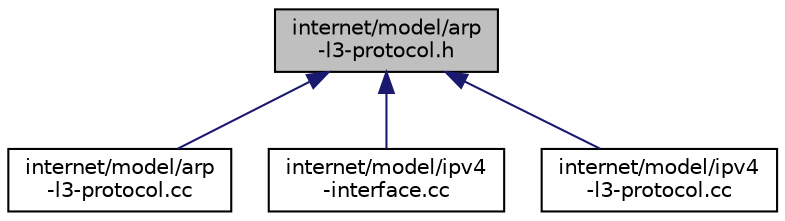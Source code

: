 digraph "internet/model/arp-l3-protocol.h"
{
  edge [fontname="Helvetica",fontsize="10",labelfontname="Helvetica",labelfontsize="10"];
  node [fontname="Helvetica",fontsize="10",shape=record];
  Node1 [label="internet/model/arp\l-l3-protocol.h",height=0.2,width=0.4,color="black", fillcolor="grey75", style="filled", fontcolor="black"];
  Node1 -> Node2 [dir="back",color="midnightblue",fontsize="10",style="solid"];
  Node2 [label="internet/model/arp\l-l3-protocol.cc",height=0.2,width=0.4,color="black", fillcolor="white", style="filled",URL="$d3/db8/arp-l3-protocol_8cc.html"];
  Node1 -> Node3 [dir="back",color="midnightblue",fontsize="10",style="solid"];
  Node3 [label="internet/model/ipv4\l-interface.cc",height=0.2,width=0.4,color="black", fillcolor="white", style="filled",URL="$d8/d7f/ipv4-interface_8cc.html"];
  Node1 -> Node4 [dir="back",color="midnightblue",fontsize="10",style="solid"];
  Node4 [label="internet/model/ipv4\l-l3-protocol.cc",height=0.2,width=0.4,color="black", fillcolor="white", style="filled",URL="$d9/d0c/ipv4-l3-protocol_8cc.html"];
}
